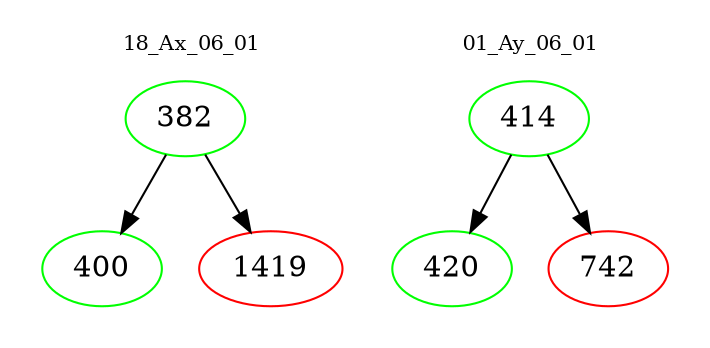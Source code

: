digraph{
subgraph cluster_0 {
color = white
label = "18_Ax_06_01";
fontsize=10;
T0_382 [label="382", color="green"]
T0_382 -> T0_400 [color="black"]
T0_400 [label="400", color="green"]
T0_382 -> T0_1419 [color="black"]
T0_1419 [label="1419", color="red"]
}
subgraph cluster_1 {
color = white
label = "01_Ay_06_01";
fontsize=10;
T1_414 [label="414", color="green"]
T1_414 -> T1_420 [color="black"]
T1_420 [label="420", color="green"]
T1_414 -> T1_742 [color="black"]
T1_742 [label="742", color="red"]
}
}
